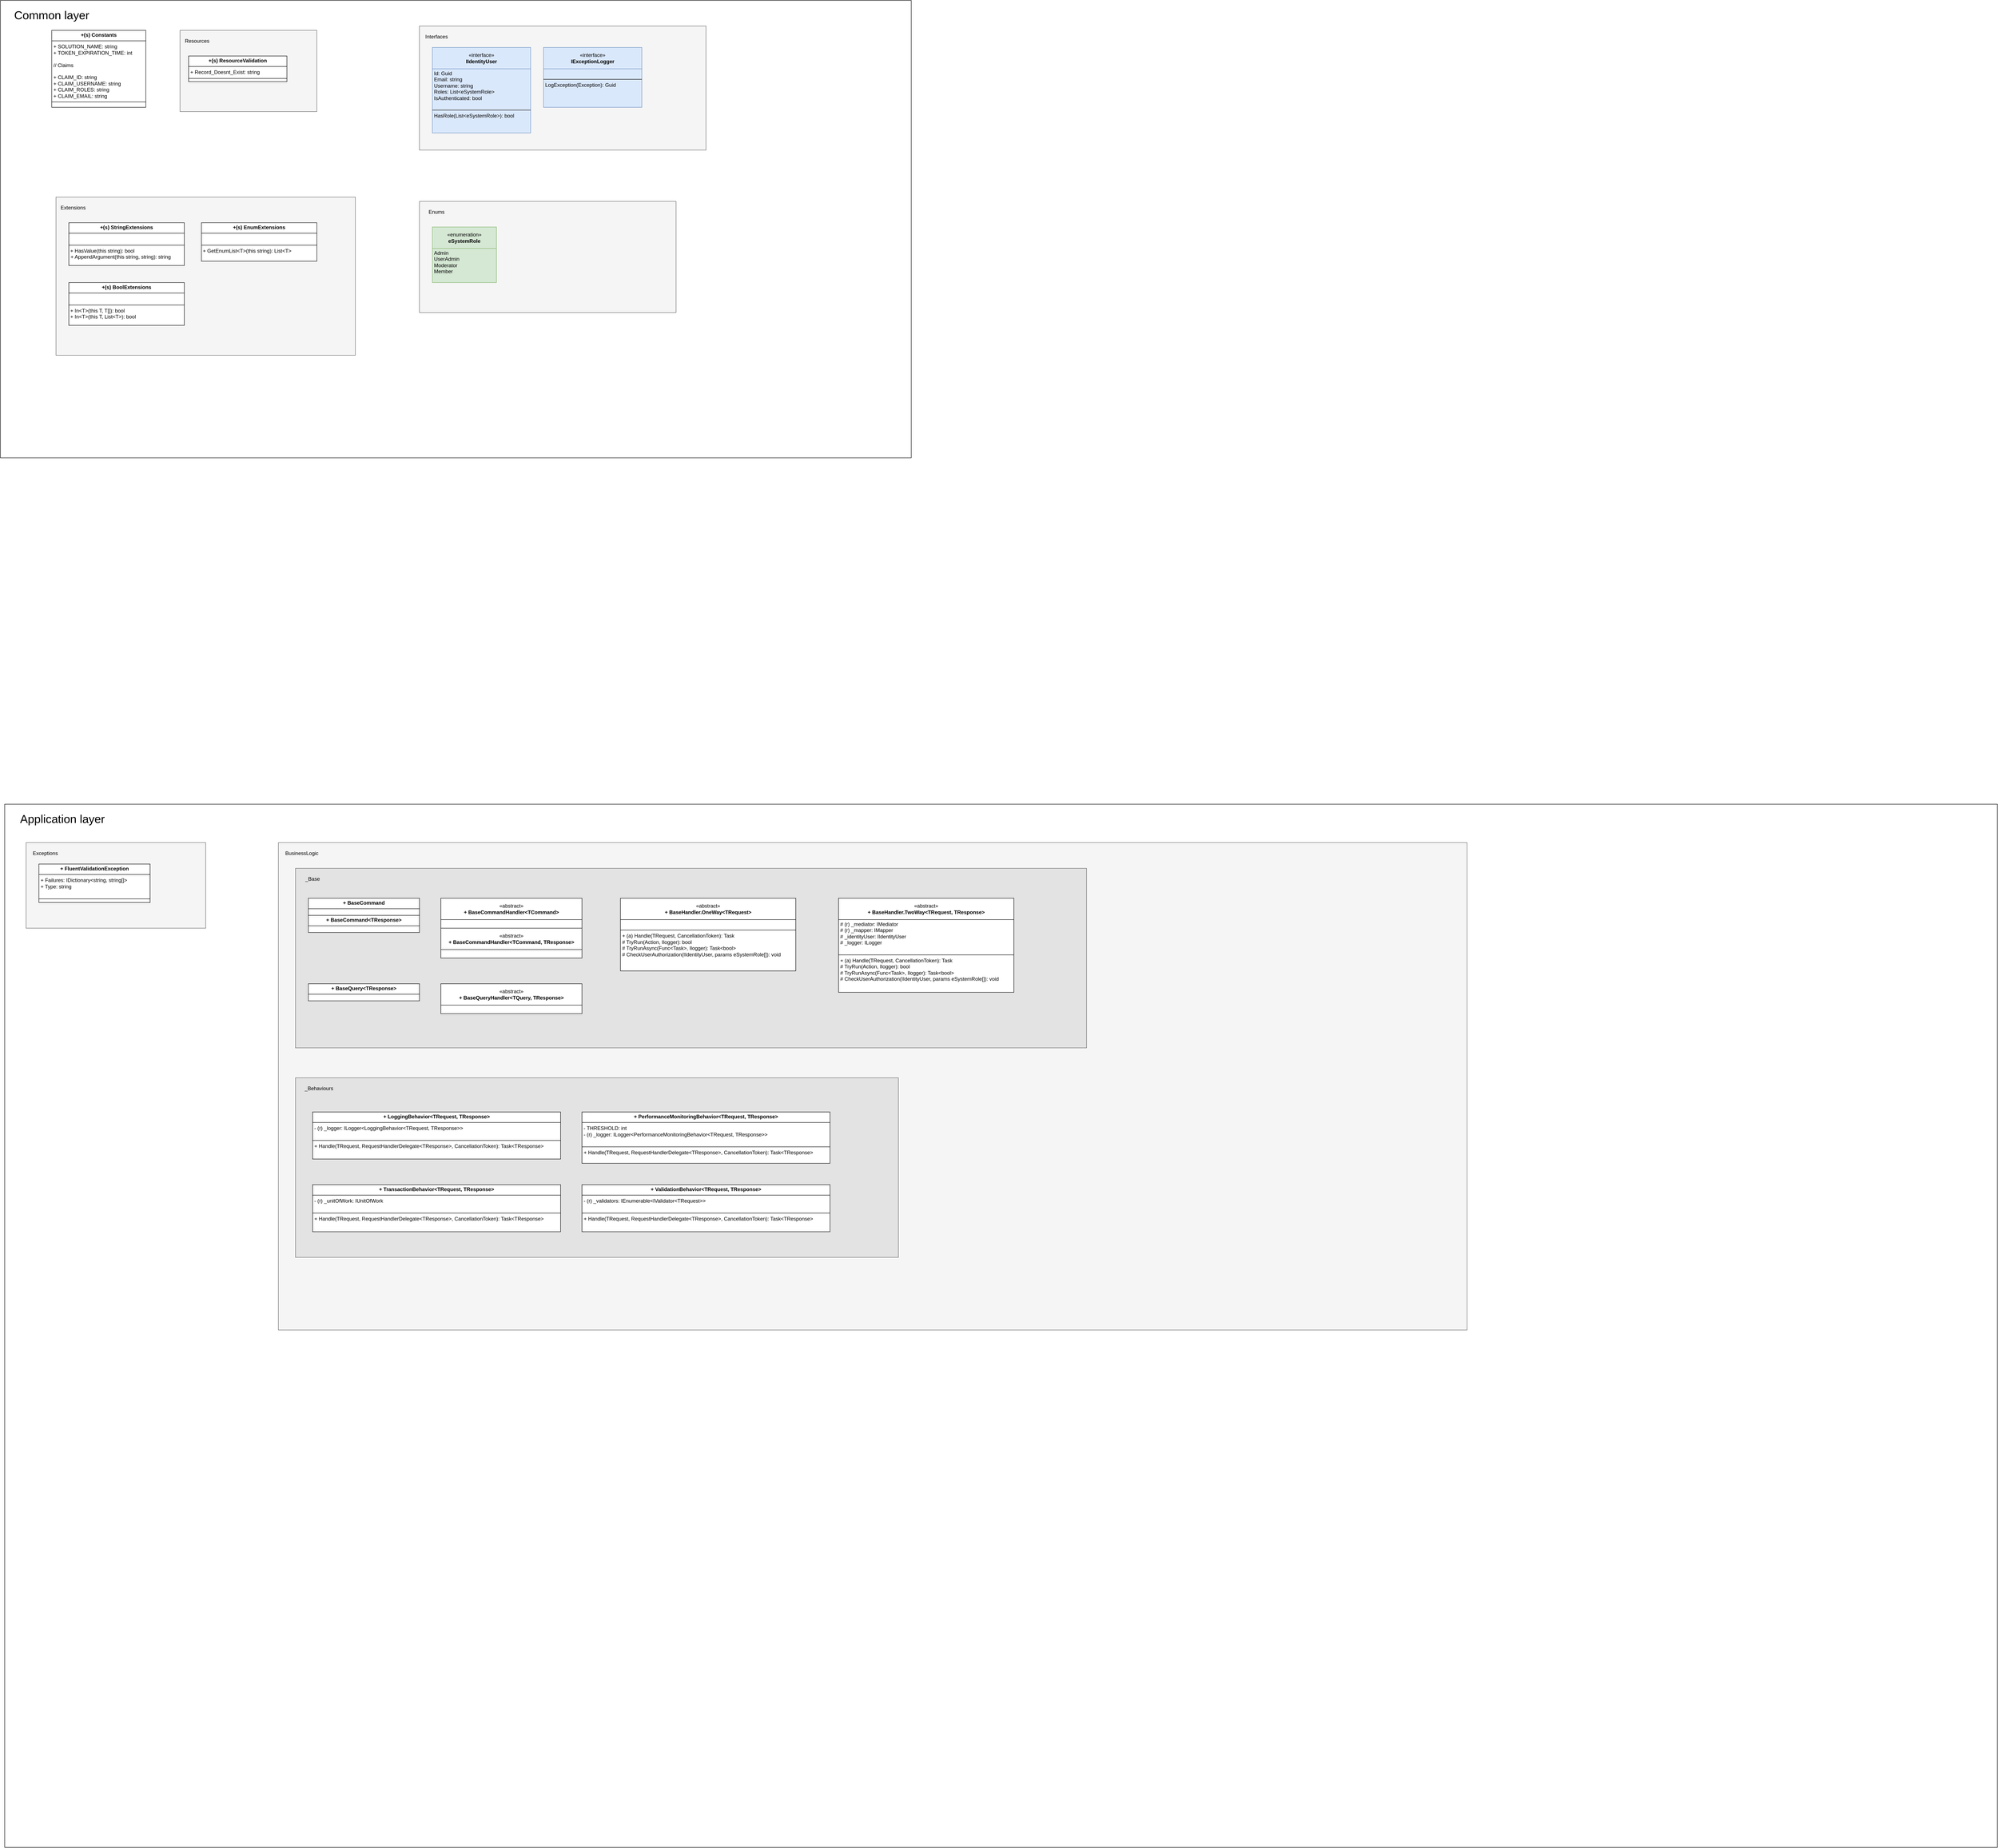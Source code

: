 <mxfile version="24.5.5" type="google">
  <diagram name="Page-1" id="CqNwt3TztA1D4tDZatW8">
    <mxGraphModel grid="1" page="1" gridSize="10" guides="1" tooltips="1" connect="1" arrows="1" fold="1" pageScale="1" pageWidth="827" pageHeight="1169" math="0" shadow="0">
      <root>
        <mxCell id="0" />
        <mxCell id="1" parent="0" />
        <mxCell id="h7EgRy8KijaexqdkXfog-39" value="Layers" parent="0" />
        <mxCell id="h7EgRy8KijaexqdkXfog-40" value="" style="rounded=0;whiteSpace=wrap;html=1;" vertex="1" parent="h7EgRy8KijaexqdkXfog-39">
          <mxGeometry x="-200" y="20" width="2130" height="1070" as="geometry" />
        </mxCell>
        <mxCell id="h7EgRy8KijaexqdkXfog-41" value="Common layer" style="text;html=1;align=center;verticalAlign=middle;whiteSpace=wrap;rounded=0;fontSize=27;" vertex="1" parent="h7EgRy8KijaexqdkXfog-39">
          <mxGeometry x="-180" y="40" width="200" height="30" as="geometry" />
        </mxCell>
        <mxCell id="h7EgRy8KijaexqdkXfog-70" value="" style="rounded=0;whiteSpace=wrap;html=1;" vertex="1" parent="h7EgRy8KijaexqdkXfog-39">
          <mxGeometry x="-190" y="1900" width="4660" height="2440" as="geometry" />
        </mxCell>
        <mxCell id="h7EgRy8KijaexqdkXfog-71" value="Application layer" style="text;html=1;align=center;verticalAlign=middle;whiteSpace=wrap;rounded=0;fontSize=27;" vertex="1" parent="h7EgRy8KijaexqdkXfog-39">
          <mxGeometry x="-170" y="1920" width="230" height="30" as="geometry" />
        </mxCell>
        <mxCell id="h7EgRy8KijaexqdkXfog-30" value="Blokovi" parent="0" />
        <mxCell id="h7EgRy8KijaexqdkXfog-42" value="" style="rounded=0;whiteSpace=wrap;html=1;fillColor=#f5f5f5;fontColor=#333333;strokeColor=#666666;" vertex="1" parent="h7EgRy8KijaexqdkXfog-30">
          <mxGeometry x="220" y="90" width="320" height="190" as="geometry" />
        </mxCell>
        <mxCell id="h7EgRy8KijaexqdkXfog-43" value="" style="rounded=0;whiteSpace=wrap;html=1;fillColor=#f5f5f5;fontColor=#333333;strokeColor=#666666;" vertex="1" parent="h7EgRy8KijaexqdkXfog-30">
          <mxGeometry x="780" y="80" width="670" height="290" as="geometry" />
        </mxCell>
        <mxCell id="h7EgRy8KijaexqdkXfog-44" value="" style="rounded=0;whiteSpace=wrap;html=1;fillColor=#f5f5f5;fontColor=#333333;strokeColor=#666666;" vertex="1" parent="h7EgRy8KijaexqdkXfog-30">
          <mxGeometry x="-70" y="480" width="700" height="370" as="geometry" />
        </mxCell>
        <mxCell id="h7EgRy8KijaexqdkXfog-45" value="" style="rounded=0;whiteSpace=wrap;html=1;fillColor=#f5f5f5;fontColor=#333333;strokeColor=#666666;glass=0;shadow=0;" vertex="1" parent="h7EgRy8KijaexqdkXfog-30">
          <mxGeometry x="780" y="490" width="600" height="260" as="geometry" />
        </mxCell>
        <mxCell id="zdqjPkPiRwQ45EChuNNf-1" value="" style="rounded=0;whiteSpace=wrap;html=1;fillColor=#f5f5f5;fontColor=#333333;strokeColor=#666666;" vertex="1" parent="h7EgRy8KijaexqdkXfog-30">
          <mxGeometry x="-140" y="1990" width="420" height="200" as="geometry" />
        </mxCell>
        <mxCell id="zdqjPkPiRwQ45EChuNNf-3" value="Exceptions" style="text;html=1;align=center;verticalAlign=middle;whiteSpace=wrap;rounded=0;" vertex="1" parent="h7EgRy8KijaexqdkXfog-30">
          <mxGeometry x="-130" y="2000" width="70" height="30" as="geometry" />
        </mxCell>
        <mxCell id="zdqjPkPiRwQ45EChuNNf-5" value="" style="rounded=0;whiteSpace=wrap;html=1;fillColor=#f5f5f5;fontColor=#333333;strokeColor=#666666;" vertex="1" parent="h7EgRy8KijaexqdkXfog-30">
          <mxGeometry x="450" y="1990" width="2780" height="1140" as="geometry" />
        </mxCell>
        <mxCell id="zdqjPkPiRwQ45EChuNNf-6" value="BusinessLogic" style="text;html=1;align=center;verticalAlign=middle;whiteSpace=wrap;rounded=0;" vertex="1" parent="h7EgRy8KijaexqdkXfog-30">
          <mxGeometry x="460" y="2000" width="90" height="30" as="geometry" />
        </mxCell>
        <mxCell id="zdqjPkPiRwQ45EChuNNf-7" value="Blokovi-2" parent="0" />
        <mxCell id="zdqjPkPiRwQ45EChuNNf-8" value="" style="rounded=0;whiteSpace=wrap;html=1;fillColor=#E3E3E3;fontColor=#333333;strokeColor=#666666;" vertex="1" parent="zdqjPkPiRwQ45EChuNNf-7">
          <mxGeometry x="490" y="2050" width="1850" height="420" as="geometry" />
        </mxCell>
        <mxCell id="zdqjPkPiRwQ45EChuNNf-9" value="_Base" style="text;html=1;align=center;verticalAlign=middle;whiteSpace=wrap;rounded=0;" vertex="1" parent="zdqjPkPiRwQ45EChuNNf-7">
          <mxGeometry x="500" y="2060" width="60" height="30" as="geometry" />
        </mxCell>
        <mxCell id="zdqjPkPiRwQ45EChuNNf-37" value="" style="rounded=0;whiteSpace=wrap;html=1;fillColor=#E3E3E3;fontColor=#333333;strokeColor=#666666;" vertex="1" parent="zdqjPkPiRwQ45EChuNNf-7">
          <mxGeometry x="490" y="2540" width="1410" height="420" as="geometry" />
        </mxCell>
        <mxCell id="zdqjPkPiRwQ45EChuNNf-38" value="_Behaviours" style="text;html=1;align=center;verticalAlign=middle;whiteSpace=wrap;rounded=0;" vertex="1" parent="zdqjPkPiRwQ45EChuNNf-7">
          <mxGeometry x="500" y="2550" width="90" height="30" as="geometry" />
        </mxCell>
        <mxCell id="h7EgRy8KijaexqdkXfog-46" value="Entities" parent="0" />
        <mxCell id="h7EgRy8KijaexqdkXfog-47" value="&lt;p style=&quot;margin:0px;margin-top:4px;text-align:center;&quot;&gt;&lt;b&gt;+(s) Constants&lt;/b&gt;&lt;/p&gt;&lt;hr size=&quot;1&quot; style=&quot;border-style:solid;&quot;&gt;&lt;p style=&quot;margin:0px;margin-left:4px;&quot;&gt;+ SOLUTION_NAME: string&lt;/p&gt;&lt;p style=&quot;margin:0px;margin-left:4px;&quot;&gt;+ TOKEN_EXPIRATION_TIME: int&lt;/p&gt;&lt;p style=&quot;margin:0px;margin-left:4px;&quot;&gt;&lt;br&gt;&lt;/p&gt;&lt;p style=&quot;margin:0px;margin-left:4px;&quot;&gt;// Claims&lt;/p&gt;&lt;p style=&quot;margin:0px;margin-left:4px;&quot;&gt;&lt;br&gt;&lt;/p&gt;&lt;p style=&quot;margin:0px;margin-left:4px;&quot;&gt;+ CLAIM_ID: string&lt;/p&gt;&lt;p style=&quot;margin:0px;margin-left:4px;&quot;&gt;+ CLAIM_USERNAME: string&lt;/p&gt;&lt;p style=&quot;margin:0px;margin-left:4px;&quot;&gt;+ CLAIM_ROLES: string&lt;/p&gt;&lt;p style=&quot;margin:0px;margin-left:4px;&quot;&gt;+ CLAIM_EMAIL: string&lt;/p&gt;&lt;hr size=&quot;1&quot; style=&quot;border-style:solid;&quot;&gt;&lt;p style=&quot;margin:0px;margin-left:4px;&quot;&gt;&lt;br&gt;&lt;/p&gt;" style="verticalAlign=top;align=left;overflow=fill;html=1;whiteSpace=wrap;" vertex="1" parent="h7EgRy8KijaexqdkXfog-46">
          <mxGeometry x="-80" y="90" width="220" height="180" as="geometry" />
        </mxCell>
        <mxCell id="h7EgRy8KijaexqdkXfog-48" value="Resources" style="text;html=1;align=center;verticalAlign=middle;whiteSpace=wrap;rounded=0;" vertex="1" parent="h7EgRy8KijaexqdkXfog-46">
          <mxGeometry x="230" y="100" width="60" height="30" as="geometry" />
        </mxCell>
        <mxCell id="h7EgRy8KijaexqdkXfog-49" value="&lt;p style=&quot;margin:0px;margin-top:4px;text-align:center;&quot;&gt;&lt;b&gt;+(s) ResourceValidation&lt;/b&gt;&lt;/p&gt;&lt;hr size=&quot;1&quot; style=&quot;border-style:solid;&quot;&gt;&lt;p style=&quot;margin:0px;margin-left:4px;&quot;&gt;+ Record_Doesnt_Exist: string&lt;/p&gt;&lt;hr size=&quot;1&quot; style=&quot;border-style:solid;&quot;&gt;&lt;p style=&quot;margin:0px;margin-left:4px;&quot;&gt;&lt;br&gt;&lt;/p&gt;" style="verticalAlign=top;align=left;overflow=fill;html=1;whiteSpace=wrap;" vertex="1" parent="h7EgRy8KijaexqdkXfog-46">
          <mxGeometry x="240" y="150" width="230" height="60" as="geometry" />
        </mxCell>
        <mxCell id="h7EgRy8KijaexqdkXfog-50" value="Interfaces" style="text;html=1;align=center;verticalAlign=middle;whiteSpace=wrap;rounded=0;" vertex="1" parent="h7EgRy8KijaexqdkXfog-46">
          <mxGeometry x="790" y="90" width="60" height="30" as="geometry" />
        </mxCell>
        <mxCell id="h7EgRy8KijaexqdkXfog-53" value="&lt;p style=&quot;margin:0px;margin-top:4px;text-align:center;&quot;&gt;&lt;/p&gt;&lt;p style=&quot;margin:0px;margin-left:4px;&quot;&gt;Id: Guid&lt;/p&gt;&lt;p style=&quot;margin:0px;margin-left:4px;&quot;&gt;Email: string&lt;/p&gt;&lt;p style=&quot;margin:0px;margin-left:4px;&quot;&gt;Username: string&lt;/p&gt;&lt;p style=&quot;margin:0px;margin-left:4px;&quot;&gt;Roles: List&amp;lt;eSystemRole&amp;gt;&lt;/p&gt;&lt;p style=&quot;margin:0px;margin-left:4px;&quot;&gt;IsAuthenticated: bool&lt;/p&gt;&lt;p style=&quot;margin:0px;margin-left:4px;&quot;&gt;&lt;br&gt;&lt;/p&gt;&lt;hr size=&quot;1&quot; style=&quot;border-style:solid;&quot;&gt;&lt;p style=&quot;margin:0px;margin-left:4px;&quot;&gt;HasRole(List&amp;lt;eSystemRole&amp;gt;): bool&lt;/p&gt;" style="verticalAlign=top;align=left;overflow=fill;html=1;whiteSpace=wrap;fillColor=#dae8fc;strokeColor=#6c8ebf;" vertex="1" parent="h7EgRy8KijaexqdkXfog-46">
          <mxGeometry x="810" y="180" width="230" height="150" as="geometry" />
        </mxCell>
        <mxCell id="h7EgRy8KijaexqdkXfog-54" value="&lt;p style=&quot;margin:0px;margin-top:4px;text-align:center;&quot;&gt;&lt;br&gt;&lt;/p&gt;&lt;hr size=&quot;1&quot; style=&quot;border-style:solid;&quot;&gt;&lt;p style=&quot;margin:0px;margin-left:4px;&quot;&gt;LogException(Exception): Guid&lt;/p&gt;" style="verticalAlign=top;align=left;overflow=fill;html=1;whiteSpace=wrap;fillColor=#dae8fc;strokeColor=#6c8ebf;" vertex="1" parent="h7EgRy8KijaexqdkXfog-46">
          <mxGeometry x="1070" y="180" width="230" height="90" as="geometry" />
        </mxCell>
        <mxCell id="h7EgRy8KijaexqdkXfog-55" value="Extensions" style="text;html=1;align=center;verticalAlign=middle;whiteSpace=wrap;rounded=0;" vertex="1" parent="h7EgRy8KijaexqdkXfog-46">
          <mxGeometry x="-60" y="490" width="60" height="30" as="geometry" />
        </mxCell>
        <mxCell id="h7EgRy8KijaexqdkXfog-56" value="&lt;p style=&quot;margin:0px;margin-top:4px;text-align:center;&quot;&gt;&lt;b&gt;+(s) StringExtensions&lt;/b&gt;&lt;/p&gt;&lt;hr size=&quot;1&quot; style=&quot;border-style:solid;&quot;&gt;&lt;p style=&quot;margin:0px;margin-left:4px;&quot;&gt;&lt;br&gt;&lt;/p&gt;&lt;hr size=&quot;1&quot; style=&quot;border-style:solid;&quot;&gt;&amp;nbsp;+ HasValue(this string): bool&lt;br&gt;&lt;p style=&quot;margin:0px;margin-left:4px;&quot;&gt;+ AppendArgument(this string, string): string&lt;/p&gt;" style="verticalAlign=top;align=left;overflow=fill;html=1;whiteSpace=wrap;" vertex="1" parent="h7EgRy8KijaexqdkXfog-46">
          <mxGeometry x="-40" y="540" width="270" height="100" as="geometry" />
        </mxCell>
        <mxCell id="h7EgRy8KijaexqdkXfog-57" value="&lt;p style=&quot;margin:0px;margin-top:4px;text-align:center;&quot;&gt;&lt;b&gt;+(s) EnumExtensions&lt;/b&gt;&lt;/p&gt;&lt;hr size=&quot;1&quot; style=&quot;border-style:solid;&quot;&gt;&lt;p style=&quot;margin:0px;margin-left:4px;&quot;&gt;&lt;br&gt;&lt;/p&gt;&lt;hr size=&quot;1&quot; style=&quot;border-style:solid;&quot;&gt;&amp;nbsp;+ GetEnumList&amp;lt;T&amp;gt;(this string): List&amp;lt;T&amp;gt;" style="verticalAlign=top;align=left;overflow=fill;html=1;whiteSpace=wrap;" vertex="1" parent="h7EgRy8KijaexqdkXfog-46">
          <mxGeometry x="270" y="540" width="270" height="90" as="geometry" />
        </mxCell>
        <mxCell id="h7EgRy8KijaexqdkXfog-58" value="&lt;p style=&quot;margin:0px;margin-top:4px;text-align:center;&quot;&gt;&lt;b&gt;+(s) BoolExtensions&lt;/b&gt;&lt;/p&gt;&lt;hr size=&quot;1&quot; style=&quot;border-style:solid;&quot;&gt;&lt;p style=&quot;margin:0px;margin-left:4px;&quot;&gt;&lt;br&gt;&lt;/p&gt;&lt;hr size=&quot;1&quot; style=&quot;border-style:solid;&quot;&gt;&amp;nbsp;+ In&amp;lt;T&amp;gt;(this T, T[]): bool&lt;div&gt;&amp;nbsp;+ In&amp;lt;T&amp;gt;(this T, List&amp;lt;T&amp;gt;): bool&lt;/div&gt;" style="verticalAlign=top;align=left;overflow=fill;html=1;whiteSpace=wrap;" vertex="1" parent="h7EgRy8KijaexqdkXfog-46">
          <mxGeometry x="-40" y="680" width="270" height="100" as="geometry" />
        </mxCell>
        <mxCell id="h7EgRy8KijaexqdkXfog-59" value="Enums" style="text;html=1;align=center;verticalAlign=middle;whiteSpace=wrap;rounded=0;" vertex="1" parent="h7EgRy8KijaexqdkXfog-46">
          <mxGeometry x="790" y="500" width="60" height="30" as="geometry" />
        </mxCell>
        <mxCell id="h7EgRy8KijaexqdkXfog-60" value="«interface»&lt;br&gt;&lt;b&gt;IIdentityUser&lt;/b&gt;" style="html=1;whiteSpace=wrap;fillColor=#dae8fc;strokeColor=#6c8ebf;" vertex="1" parent="h7EgRy8KijaexqdkXfog-46">
          <mxGeometry x="810" y="130" width="230" height="50" as="geometry" />
        </mxCell>
        <mxCell id="h7EgRy8KijaexqdkXfog-61" value="«interface»&lt;br&gt;&lt;b&gt;IExceptionLogger&lt;/b&gt;" style="html=1;whiteSpace=wrap;fillColor=#dae8fc;strokeColor=#6c8ebf;" vertex="1" parent="h7EgRy8KijaexqdkXfog-46">
          <mxGeometry x="1070" y="130" width="230" height="50" as="geometry" />
        </mxCell>
        <mxCell id="h7EgRy8KijaexqdkXfog-62" value="«enumeration»&lt;br&gt;&lt;b&gt;eSystemRole&lt;/b&gt;" style="html=1;whiteSpace=wrap;fillColor=#d5e8d4;strokeColor=#82b366;" vertex="1" parent="h7EgRy8KijaexqdkXfog-46">
          <mxGeometry x="810" y="550" width="150" height="50" as="geometry" />
        </mxCell>
        <mxCell id="h7EgRy8KijaexqdkXfog-63" value="&lt;p style=&quot;margin:0px;margin-top:4px;text-align:center;&quot;&gt;&lt;/p&gt;&lt;p style=&quot;margin:0px;margin-left:4px;&quot;&gt;Admin&lt;/p&gt;&lt;p style=&quot;margin:0px;margin-left:4px;&quot;&gt;UserAdmin&lt;/p&gt;&lt;p style=&quot;margin:0px;margin-left:4px;&quot;&gt;Moderator&lt;/p&gt;&lt;p style=&quot;margin:0px;margin-left:4px;&quot;&gt;Member&lt;/p&gt;" style="verticalAlign=top;align=left;overflow=fill;html=1;whiteSpace=wrap;fillColor=#d5e8d4;strokeColor=#82b366;" vertex="1" parent="h7EgRy8KijaexqdkXfog-46">
          <mxGeometry x="810" y="600" width="150" height="80" as="geometry" />
        </mxCell>
        <mxCell id="zdqjPkPiRwQ45EChuNNf-4" value="&lt;p style=&quot;margin:0px;margin-top:4px;text-align:center;&quot;&gt;&lt;b&gt;+ FluentValidationException&lt;/b&gt;&lt;/p&gt;&lt;hr size=&quot;1&quot; style=&quot;border-style:solid;&quot;&gt;&lt;p style=&quot;margin:0px;margin-left:4px;&quot;&gt;+ Failures: IDictionary&amp;lt;string, string[]&amp;gt;&lt;/p&gt;&lt;p style=&quot;margin:0px;margin-left:4px;&quot;&gt;+ Type: string&lt;/p&gt;&lt;p style=&quot;margin:0px;margin-left:4px;&quot;&gt;&lt;br&gt;&lt;/p&gt;&lt;hr size=&quot;1&quot; style=&quot;border-style:solid;&quot;&gt;&lt;p style=&quot;margin:0px;margin-left:4px;&quot;&gt;&lt;br&gt;&lt;/p&gt;" style="verticalAlign=top;align=left;overflow=fill;html=1;whiteSpace=wrap;" vertex="1" parent="h7EgRy8KijaexqdkXfog-46">
          <mxGeometry x="-110" y="2040" width="260" height="90" as="geometry" />
        </mxCell>
        <mxCell id="zdqjPkPiRwQ45EChuNNf-11" value="&lt;p style=&quot;margin:0px;margin-top:4px;text-align:center;&quot;&gt;&lt;b&gt;+ BaseCommand&lt;/b&gt;&lt;/p&gt;&lt;hr size=&quot;1&quot; style=&quot;border-style:solid;&quot;&gt;&lt;p style=&quot;margin:0px;margin-left:4px;&quot;&gt;&lt;br&gt;&lt;/p&gt;&lt;p style=&quot;margin:0px;margin-left:4px;&quot;&gt;&lt;br&gt;&lt;/p&gt;&lt;hr size=&quot;1&quot; style=&quot;border-style:solid;&quot;&gt;&lt;p style=&quot;margin:0px;margin-left:4px;&quot;&gt;&lt;br&gt;&lt;/p&gt;" style="verticalAlign=top;align=left;overflow=fill;html=1;whiteSpace=wrap;" vertex="1" parent="h7EgRy8KijaexqdkXfog-46">
          <mxGeometry x="520" y="2120" width="260" height="40" as="geometry" />
        </mxCell>
        <mxCell id="zdqjPkPiRwQ45EChuNNf-12" value="&lt;p style=&quot;margin:0px;margin-top:4px;text-align:center;&quot;&gt;&lt;b&gt;+ BaseCommand&amp;lt;TResponse&amp;gt;&lt;/b&gt;&lt;/p&gt;&lt;hr size=&quot;1&quot; style=&quot;border-style:solid;&quot;&gt;&lt;p style=&quot;margin:0px;margin-left:4px;&quot;&gt;&lt;br&gt;&lt;/p&gt;&lt;p style=&quot;margin:0px;margin-left:4px;&quot;&gt;&lt;br&gt;&lt;/p&gt;&lt;hr size=&quot;1&quot; style=&quot;border-style:solid;&quot;&gt;&lt;p style=&quot;margin:0px;margin-left:4px;&quot;&gt;&lt;br&gt;&lt;/p&gt;" style="verticalAlign=top;align=left;overflow=fill;html=1;whiteSpace=wrap;" vertex="1" parent="h7EgRy8KijaexqdkXfog-46">
          <mxGeometry x="520" y="2160" width="260" height="40" as="geometry" />
        </mxCell>
        <mxCell id="zdqjPkPiRwQ45EChuNNf-13" value="&lt;p style=&quot;margin:0px;margin-top:4px;text-align:center;&quot;&gt;&lt;/p&gt;&lt;p style=&quot;margin:0px;margin-left:4px;&quot;&gt;&lt;br&gt;&lt;/p&gt;&lt;p style=&quot;margin:0px;margin-left:4px;&quot;&gt;&lt;br&gt;&lt;/p&gt;&lt;hr size=&quot;1&quot; style=&quot;border-style:solid;&quot;&gt;&lt;p style=&quot;margin:0px;margin-left:4px;&quot;&gt;&lt;br&gt;&lt;/p&gt;" style="verticalAlign=top;align=left;overflow=fill;html=1;whiteSpace=wrap;" vertex="1" parent="h7EgRy8KijaexqdkXfog-46">
          <mxGeometry x="830" y="2170" width="330" height="20" as="geometry" />
        </mxCell>
        <mxCell id="zdqjPkPiRwQ45EChuNNf-14" value="&lt;p style=&quot;margin:0px;margin-top:4px;text-align:center;&quot;&gt;&lt;/p&gt;&lt;p style=&quot;margin:0px;margin-left:4px;&quot;&gt;&lt;br&gt;&lt;/p&gt;&lt;p style=&quot;margin:0px;margin-left:4px;&quot;&gt;&lt;br&gt;&lt;/p&gt;&lt;hr size=&quot;1&quot; style=&quot;border-style:solid;&quot;&gt;&lt;p style=&quot;margin:0px;margin-left:4px;&quot;&gt;&lt;br&gt;&lt;/p&gt;" style="verticalAlign=top;align=left;overflow=fill;html=1;whiteSpace=wrap;" vertex="1" parent="h7EgRy8KijaexqdkXfog-46">
          <mxGeometry x="830" y="2240" width="330" height="20" as="geometry" />
        </mxCell>
        <mxCell id="zdqjPkPiRwQ45EChuNNf-15" value="«abstract»&lt;br&gt;&lt;b&gt;+ BaseCommandHandler&amp;lt;TCommand&amp;gt;&lt;/b&gt;" style="html=1;whiteSpace=wrap;" vertex="1" parent="h7EgRy8KijaexqdkXfog-46">
          <mxGeometry x="830" y="2120" width="330" height="50" as="geometry" />
        </mxCell>
        <mxCell id="zdqjPkPiRwQ45EChuNNf-16" value="«abstract»&lt;br&gt;&lt;b&gt;+ BaseCommandHandler&amp;lt;TCommand, TResponse&amp;gt;&lt;/b&gt;" style="html=1;whiteSpace=wrap;" vertex="1" parent="h7EgRy8KijaexqdkXfog-46">
          <mxGeometry x="830" y="2190" width="330" height="50" as="geometry" />
        </mxCell>
        <mxCell id="zdqjPkPiRwQ45EChuNNf-17" value="«abstract»&lt;br&gt;&lt;b&gt;+ BaseHandler.OneWay&amp;lt;TRequest&amp;gt;&lt;/b&gt;" style="html=1;whiteSpace=wrap;" vertex="1" parent="h7EgRy8KijaexqdkXfog-46">
          <mxGeometry x="1250" y="2120" width="410" height="50" as="geometry" />
        </mxCell>
        <mxCell id="zdqjPkPiRwQ45EChuNNf-18" value="&lt;p style=&quot;margin:0px;margin-top:4px;text-align:center;&quot;&gt;&lt;/p&gt;&lt;p style=&quot;margin:0px;margin-left:4px;&quot;&gt;&lt;br&gt;&lt;/p&gt;&lt;hr size=&quot;1&quot; style=&quot;border-style:solid;&quot;&gt;&lt;p style=&quot;margin:0px;margin-left:4px;&quot;&gt;+ (a) Handle(TRequest, CancellationToken): Task&lt;/p&gt;&lt;p style=&quot;margin:0px;margin-left:4px;&quot;&gt;# TryRun(Action, Ilogger): bool&lt;/p&gt;&lt;p style=&quot;margin:0px;margin-left:4px;&quot;&gt;# TryRunAsync(Func&amp;lt;Task&amp;gt;, Ilogger): Task&amp;lt;bool&amp;gt;&lt;/p&gt;&lt;p style=&quot;margin:0px;margin-left:4px;&quot;&gt;# CheckUserAuthorization(IIdentityUser, params eSystemRole[]): void&lt;/p&gt;" style="verticalAlign=top;align=left;overflow=fill;html=1;whiteSpace=wrap;" vertex="1" parent="h7EgRy8KijaexqdkXfog-46">
          <mxGeometry x="1250" y="2170" width="410" height="120" as="geometry" />
        </mxCell>
        <mxCell id="zdqjPkPiRwQ45EChuNNf-19" value="«abstract»&lt;br&gt;&lt;b&gt;+ BaseHandler.TwoWay&amp;lt;TRequest, TResponse&amp;gt;&lt;/b&gt;" style="html=1;whiteSpace=wrap;" vertex="1" parent="h7EgRy8KijaexqdkXfog-46">
          <mxGeometry x="1760" y="2120" width="410" height="50" as="geometry" />
        </mxCell>
        <mxCell id="zdqjPkPiRwQ45EChuNNf-20" value="&lt;p style=&quot;margin:0px;margin-top:4px;text-align:center;&quot;&gt;&lt;/p&gt;&lt;p style=&quot;margin:0px;margin-left:4px;&quot;&gt;# (r) _mediator: IMediator&lt;/p&gt;&lt;p style=&quot;margin:0px;margin-left:4px;&quot;&gt;# (r) _mapper: IMapper&lt;/p&gt;&lt;p style=&quot;margin:0px;margin-left:4px;&quot;&gt;# _identityUser: IIdentityUser&lt;/p&gt;&lt;p style=&quot;margin:0px;margin-left:4px;&quot;&gt;# _logger: ILogger&lt;/p&gt;&lt;p style=&quot;margin:0px;margin-left:4px;&quot;&gt;&lt;br&gt;&lt;/p&gt;&lt;hr size=&quot;1&quot; style=&quot;border-style:solid;&quot;&gt;&lt;p style=&quot;margin:0px;margin-left:4px;&quot;&gt;+ (a) Handle(TRequest, CancellationToken): Task&lt;/p&gt;&lt;p style=&quot;margin:0px;margin-left:4px;&quot;&gt;# TryRun(Action, Ilogger): bool&lt;/p&gt;&lt;p style=&quot;margin:0px;margin-left:4px;&quot;&gt;# TryRunAsync(Func&amp;lt;Task&amp;gt;, Ilogger): Task&amp;lt;bool&amp;gt;&lt;/p&gt;&lt;p style=&quot;margin:0px;margin-left:4px;&quot;&gt;# CheckUserAuthorization(IIdentityUser, params eSystemRole[]): void&lt;/p&gt;" style="verticalAlign=top;align=left;overflow=fill;html=1;whiteSpace=wrap;" vertex="1" parent="h7EgRy8KijaexqdkXfog-46">
          <mxGeometry x="1760" y="2170" width="410" height="170" as="geometry" />
        </mxCell>
        <mxCell id="zdqjPkPiRwQ45EChuNNf-33" value="&lt;p style=&quot;margin:0px;margin-top:4px;text-align:center;&quot;&gt;&lt;b&gt;+ BaseQuery&amp;lt;TResponse&amp;gt;&lt;/b&gt;&lt;/p&gt;&lt;hr size=&quot;1&quot; style=&quot;border-style:solid;&quot;&gt;&lt;p style=&quot;margin:0px;margin-left:4px;&quot;&gt;&lt;br&gt;&lt;/p&gt;&lt;p style=&quot;margin:0px;margin-left:4px;&quot;&gt;&lt;br&gt;&lt;/p&gt;&lt;hr size=&quot;1&quot; style=&quot;border-style:solid;&quot;&gt;&lt;p style=&quot;margin:0px;margin-left:4px;&quot;&gt;&lt;br&gt;&lt;/p&gt;" style="verticalAlign=top;align=left;overflow=fill;html=1;whiteSpace=wrap;" vertex="1" parent="h7EgRy8KijaexqdkXfog-46">
          <mxGeometry x="520" y="2320" width="260" height="40" as="geometry" />
        </mxCell>
        <mxCell id="zdqjPkPiRwQ45EChuNNf-35" value="«abstract»&lt;br&gt;&lt;b&gt;+ BaseQueryHandler&amp;lt;TQuery, TResponse&amp;gt;&lt;/b&gt;" style="html=1;whiteSpace=wrap;" vertex="1" parent="h7EgRy8KijaexqdkXfog-46">
          <mxGeometry x="830" y="2320" width="330" height="50" as="geometry" />
        </mxCell>
        <mxCell id="zdqjPkPiRwQ45EChuNNf-36" value="&lt;p style=&quot;margin:0px;margin-top:4px;text-align:center;&quot;&gt;&lt;/p&gt;&lt;p style=&quot;margin:0px;margin-left:4px;&quot;&gt;&lt;br&gt;&lt;/p&gt;&lt;p style=&quot;margin:0px;margin-left:4px;&quot;&gt;&lt;br&gt;&lt;/p&gt;&lt;hr size=&quot;1&quot; style=&quot;border-style:solid;&quot;&gt;&lt;p style=&quot;margin:0px;margin-left:4px;&quot;&gt;&lt;br&gt;&lt;/p&gt;" style="verticalAlign=top;align=left;overflow=fill;html=1;whiteSpace=wrap;" vertex="1" parent="h7EgRy8KijaexqdkXfog-46">
          <mxGeometry x="830" y="2370" width="330" height="20" as="geometry" />
        </mxCell>
        <mxCell id="zdqjPkPiRwQ45EChuNNf-39" value="&lt;p style=&quot;margin:0px;margin-top:4px;text-align:center;&quot;&gt;&lt;b&gt;+ LoggingBehavior&amp;lt;TRequest, TResponse&amp;gt;&lt;/b&gt;&lt;/p&gt;&lt;hr size=&quot;1&quot; style=&quot;border-style:solid;&quot;&gt;&lt;p style=&quot;margin:0px;margin-left:4px;&quot;&gt;&lt;span style=&quot;background-color: initial;&quot;&gt;- (r) _logger: ILogger&amp;lt;LoggingBehavior&amp;lt;TRequest, TResponse&amp;gt;&amp;gt;&lt;/span&gt;&lt;br&gt;&lt;/p&gt;&lt;p style=&quot;margin:0px;margin-left:4px;&quot;&gt;&lt;br&gt;&lt;/p&gt;&lt;hr size=&quot;1&quot; style=&quot;border-style:solid;&quot;&gt;&lt;p style=&quot;margin:0px;margin-left:4px;&quot;&gt;+ Handle(TRequest, RequestHandlerDelegate&amp;lt;TResponse&amp;gt;, CancellationToken): Task&amp;lt;TResponse&amp;gt;&lt;/p&gt;" style="verticalAlign=top;align=left;overflow=fill;html=1;whiteSpace=wrap;" vertex="1" parent="h7EgRy8KijaexqdkXfog-46">
          <mxGeometry x="530" y="2620" width="580" height="110" as="geometry" />
        </mxCell>
        <mxCell id="zdqjPkPiRwQ45EChuNNf-40" value="&lt;p style=&quot;margin:0px;margin-top:4px;text-align:center;&quot;&gt;&lt;b&gt;+ PerformanceMonitoringBehavior&amp;lt;TRequest, TResponse&amp;gt;&lt;/b&gt;&lt;/p&gt;&lt;hr size=&quot;1&quot; style=&quot;border-style:solid;&quot;&gt;&lt;p style=&quot;margin:0px;margin-left:4px;&quot;&gt;- THRESHOLD: int&lt;/p&gt;&lt;p style=&quot;margin:0px;margin-left:4px;&quot;&gt;- (r) _logger: ILogger&amp;lt;PerformanceMonitoringBehavior&amp;lt;TRequest, TResponse&amp;gt;&amp;gt;&lt;/p&gt;&lt;p style=&quot;margin:0px;margin-left:4px;&quot;&gt;&lt;br&gt;&lt;/p&gt;&lt;hr size=&quot;1&quot; style=&quot;border-style:solid;&quot;&gt;&lt;p style=&quot;margin:0px;margin-left:4px;&quot;&gt;+ Handle(TRequest, RequestHandlerDelegate&amp;lt;TResponse&amp;gt;, CancellationToken): Task&amp;lt;TResponse&amp;gt;&lt;/p&gt;" style="verticalAlign=top;align=left;overflow=fill;html=1;whiteSpace=wrap;" vertex="1" parent="h7EgRy8KijaexqdkXfog-46">
          <mxGeometry x="1160" y="2620" width="580" height="120" as="geometry" />
        </mxCell>
        <mxCell id="zdqjPkPiRwQ45EChuNNf-41" value="&lt;p style=&quot;margin:0px;margin-top:4px;text-align:center;&quot;&gt;&lt;b&gt;+ TransactionBehavior&amp;lt;TRequest, TResponse&amp;gt;&lt;/b&gt;&lt;/p&gt;&lt;hr size=&quot;1&quot; style=&quot;border-style:solid;&quot;&gt;&lt;p style=&quot;margin:0px;margin-left:4px;&quot;&gt;&lt;span style=&quot;background-color: initial;&quot;&gt;- (r) _unitOfWork: IUnitOfWork&lt;/span&gt;&lt;br&gt;&lt;/p&gt;&lt;p style=&quot;margin:0px;margin-left:4px;&quot;&gt;&lt;br&gt;&lt;/p&gt;&lt;hr size=&quot;1&quot; style=&quot;border-style:solid;&quot;&gt;&lt;p style=&quot;margin:0px;margin-left:4px;&quot;&gt;+ Handle(TRequest, RequestHandlerDelegate&amp;lt;TResponse&amp;gt;, CancellationToken): Task&amp;lt;TResponse&amp;gt;&lt;/p&gt;" style="verticalAlign=top;align=left;overflow=fill;html=1;whiteSpace=wrap;" vertex="1" parent="h7EgRy8KijaexqdkXfog-46">
          <mxGeometry x="530" y="2790" width="580" height="110" as="geometry" />
        </mxCell>
        <mxCell id="zdqjPkPiRwQ45EChuNNf-42" value="&lt;p style=&quot;margin:0px;margin-top:4px;text-align:center;&quot;&gt;&lt;b&gt;+ ValidationBehavior&amp;lt;TRequest, TResponse&amp;gt;&lt;/b&gt;&lt;/p&gt;&lt;hr size=&quot;1&quot; style=&quot;border-style:solid;&quot;&gt;&lt;p style=&quot;margin:0px;margin-left:4px;&quot;&gt;&lt;span style=&quot;background-color: initial;&quot;&gt;- (r) _validators: IEnumerable&amp;lt;IValidator&amp;lt;TRequest&amp;gt;&amp;gt;&lt;/span&gt;&lt;br&gt;&lt;/p&gt;&lt;p style=&quot;margin:0px;margin-left:4px;&quot;&gt;&lt;br&gt;&lt;/p&gt;&lt;hr size=&quot;1&quot; style=&quot;border-style:solid;&quot;&gt;&lt;p style=&quot;margin:0px;margin-left:4px;&quot;&gt;+ Handle(TRequest, RequestHandlerDelegate&amp;lt;TResponse&amp;gt;, CancellationToken): Task&amp;lt;TResponse&amp;gt;&lt;/p&gt;" style="verticalAlign=top;align=left;overflow=fill;html=1;whiteSpace=wrap;" vertex="1" parent="h7EgRy8KijaexqdkXfog-46">
          <mxGeometry x="1160" y="2790" width="580" height="110" as="geometry" />
        </mxCell>
      </root>
    </mxGraphModel>
  </diagram>
</mxfile>
